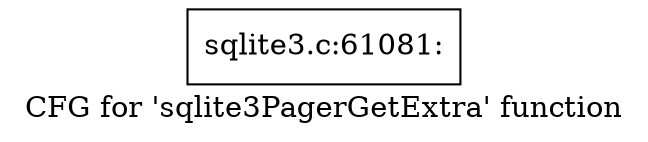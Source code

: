 digraph "CFG for 'sqlite3PagerGetExtra' function" {
	label="CFG for 'sqlite3PagerGetExtra' function";

	Node0x55c0f5986ac0 [shape=record,label="{sqlite3.c:61081:}"];
}
